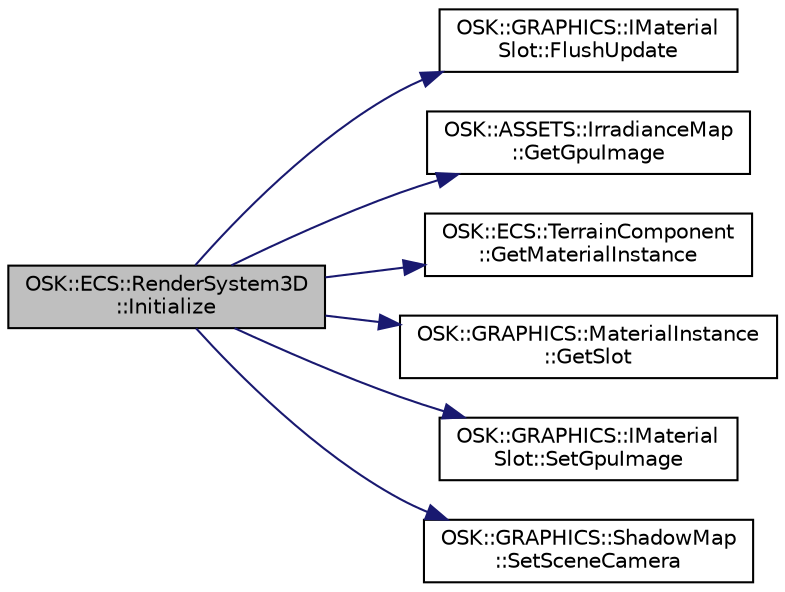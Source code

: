 digraph "OSK::ECS::RenderSystem3D::Initialize"
{
 // LATEX_PDF_SIZE
  edge [fontname="Helvetica",fontsize="10",labelfontname="Helvetica",labelfontsize="10"];
  node [fontname="Helvetica",fontsize="10",shape=record];
  rankdir="LR";
  Node1 [label="OSK::ECS::RenderSystem3D\l::Initialize",height=0.2,width=0.4,color="black", fillcolor="grey75", style="filled", fontcolor="black",tooltip=" "];
  Node1 -> Node2 [color="midnightblue",fontsize="10",style="solid",fontname="Helvetica"];
  Node2 [label="OSK::GRAPHICS::IMaterial\lSlot::FlushUpdate",height=0.2,width=0.4,color="black", fillcolor="white", style="filled",URL="$class_o_s_k_1_1_g_r_a_p_h_i_c_s_1_1_i_material_slot.html#a71d6977bf0f937b5086a32ca8af9d3b3",tooltip="Actualiza los recursos que se enviarán a los shaders."];
  Node1 -> Node3 [color="midnightblue",fontsize="10",style="solid",fontname="Helvetica"];
  Node3 [label="OSK::ASSETS::IrradianceMap\l::GetGpuImage",height=0.2,width=0.4,color="black", fillcolor="white", style="filled",URL="$class_o_s_k_1_1_a_s_s_e_t_s_1_1_irradiance_map.html#a1ccaa4464e037058aeabc27de7854f7a",tooltip="Devuelve la imagen con el irradiance map."];
  Node1 -> Node4 [color="midnightblue",fontsize="10",style="solid",fontname="Helvetica"];
  Node4 [label="OSK::ECS::TerrainComponent\l::GetMaterialInstance",height=0.2,width=0.4,color="black", fillcolor="white", style="filled",URL="$struct_o_s_k_1_1_e_c_s_1_1_terrain_component.html#adb670059a07068fcd5636acbd1c26c6c",tooltip=" "];
  Node1 -> Node5 [color="midnightblue",fontsize="10",style="solid",fontname="Helvetica"];
  Node5 [label="OSK::GRAPHICS::MaterialInstance\l::GetSlot",height=0.2,width=0.4,color="black", fillcolor="white", style="filled",URL="$class_o_s_k_1_1_g_r_a_p_h_i_c_s_1_1_material_instance.html#a0cc12aae6dc313b4c4f24abe461b5f04",tooltip="Devuelve el slot con el nombre dado."];
  Node1 -> Node6 [color="midnightblue",fontsize="10",style="solid",fontname="Helvetica"];
  Node6 [label="OSK::GRAPHICS::IMaterial\lSlot::SetGpuImage",height=0.2,width=0.4,color="black", fillcolor="white", style="filled",URL="$class_o_s_k_1_1_g_r_a_p_h_i_c_s_1_1_i_material_slot.html#a5e2359e7cd0c026983bce50b75c96f8b",tooltip="Establece la imagen que será asignada al binding con el nombre dado. Puede usarse esta función para a..."];
  Node1 -> Node7 [color="midnightblue",fontsize="10",style="solid",fontname="Helvetica"];
  Node7 [label="OSK::GRAPHICS::ShadowMap\l::SetSceneCamera",height=0.2,width=0.4,color="black", fillcolor="white", style="filled",URL="$class_o_s_k_1_1_g_r_a_p_h_i_c_s_1_1_shadow_map.html#a2049f04835be03e41411a54457933d50",tooltip="Establece la cámara de la escena, para poder configurar los mapas de profundidad de una manera más óp..."];
}
